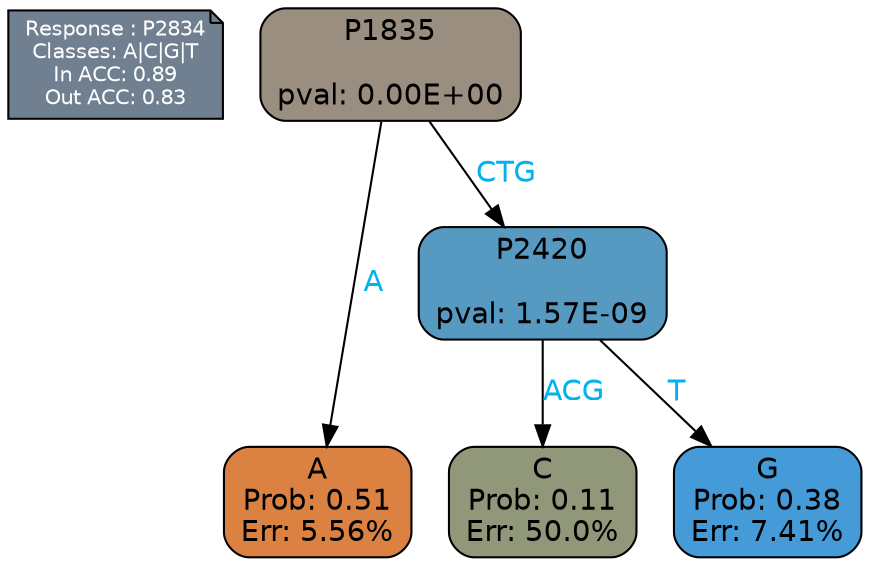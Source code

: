 digraph Tree {
node [shape=box, style="filled, rounded", color="black", fontname=helvetica] ;
graph [ranksep=equally, splines=polylines, bgcolor=transparent, dpi=600] ;
edge [fontname=helvetica] ;
LEGEND [label="Response : P2834
Classes: A|C|G|T
In ACC: 0.89
Out ACC: 0.83
",shape=note,align=left,style=filled,fillcolor="slategray",fontcolor="white",fontsize=10];1 [label="P1835

pval: 0.00E+00", fillcolor="#9a8e81"] ;
2 [label="A
Prob: 0.51
Err: 5.56%", fillcolor="#db8242"] ;
3 [label="P2420

pval: 1.57E-09", fillcolor="#569ac2"] ;
4 [label="C
Prob: 0.11
Err: 50.0%", fillcolor="#909879"] ;
5 [label="G
Prob: 0.38
Err: 7.41%", fillcolor="#459ad8"] ;
1 -> 2 [label="A",fontcolor=deepskyblue2] ;
1 -> 3 [label="CTG",fontcolor=deepskyblue2] ;
3 -> 4 [label="ACG",fontcolor=deepskyblue2] ;
3 -> 5 [label="T",fontcolor=deepskyblue2] ;
{rank = same; 2;4;5;}{rank = same; LEGEND;1;}}